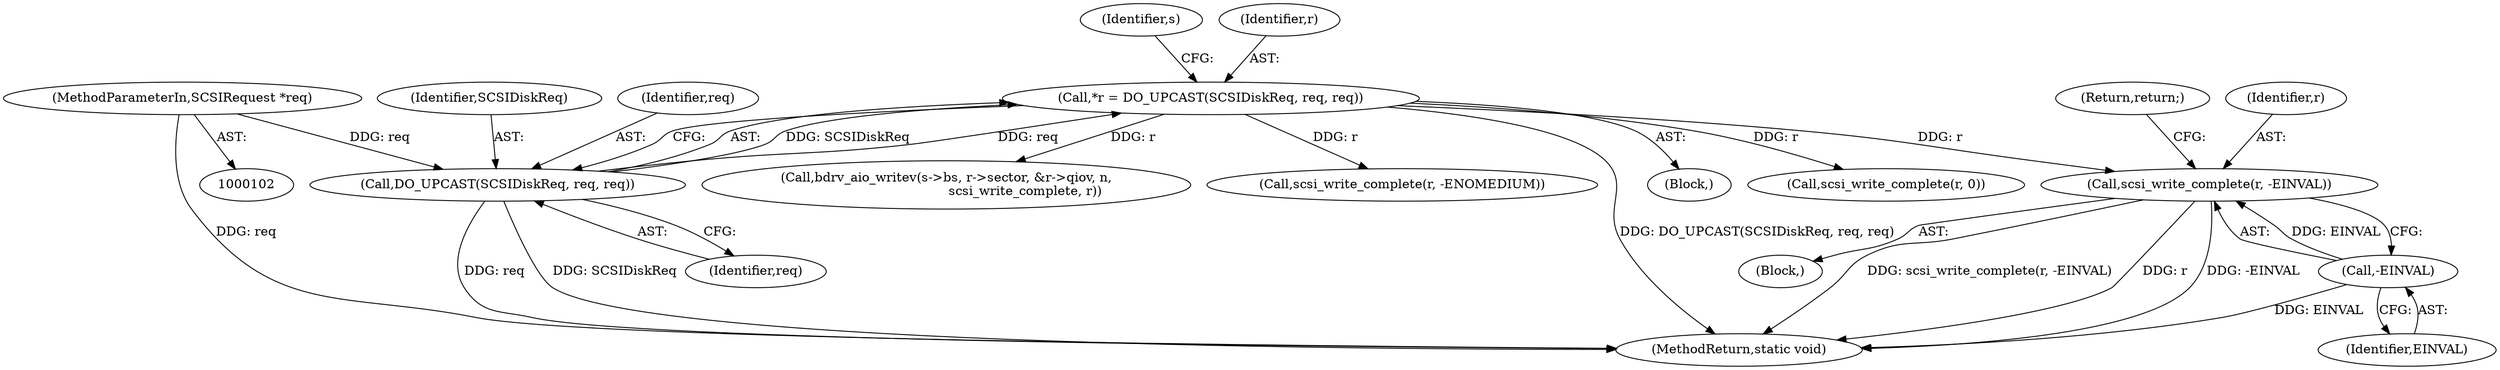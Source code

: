 digraph "0_qemu_103b40f51e4012b3b0ad20f615562a1806d7f49a_2@API" {
"1000145" [label="(Call,scsi_write_complete(r, -EINVAL))"];
"1000106" [label="(Call,*r = DO_UPCAST(SCSIDiskReq, req, req))"];
"1000108" [label="(Call,DO_UPCAST(SCSIDiskReq, req, req))"];
"1000103" [label="(MethodParameterIn,SCSIRequest *req)"];
"1000147" [label="(Call,-EINVAL)"];
"1000109" [label="(Identifier,SCSIDiskReq)"];
"1000108" [label="(Call,DO_UPCAST(SCSIDiskReq, req, req))"];
"1000114" [label="(Identifier,s)"];
"1000111" [label="(Identifier,req)"];
"1000145" [label="(Call,scsi_write_complete(r, -EINVAL))"];
"1000104" [label="(Block,)"];
"1000106" [label="(Call,*r = DO_UPCAST(SCSIDiskReq, req, req))"];
"1000218" [label="(Call,scsi_write_complete(r, 0))"];
"1000110" [label="(Identifier,req)"];
"1000146" [label="(Identifier,r)"];
"1000221" [label="(MethodReturn,static void)"];
"1000189" [label="(Call,bdrv_aio_writev(s->bs, r->sector, &r->qiov, n,\n                                       scsi_write_complete, r))"];
"1000103" [label="(MethodParameterIn,SCSIRequest *req)"];
"1000148" [label="(Identifier,EINVAL)"];
"1000149" [label="(Return,return;)"];
"1000167" [label="(Call,scsi_write_complete(r, -ENOMEDIUM))"];
"1000142" [label="(Block,)"];
"1000147" [label="(Call,-EINVAL)"];
"1000107" [label="(Identifier,r)"];
"1000145" -> "1000142"  [label="AST: "];
"1000145" -> "1000147"  [label="CFG: "];
"1000146" -> "1000145"  [label="AST: "];
"1000147" -> "1000145"  [label="AST: "];
"1000149" -> "1000145"  [label="CFG: "];
"1000145" -> "1000221"  [label="DDG: scsi_write_complete(r, -EINVAL)"];
"1000145" -> "1000221"  [label="DDG: r"];
"1000145" -> "1000221"  [label="DDG: -EINVAL"];
"1000106" -> "1000145"  [label="DDG: r"];
"1000147" -> "1000145"  [label="DDG: EINVAL"];
"1000106" -> "1000104"  [label="AST: "];
"1000106" -> "1000108"  [label="CFG: "];
"1000107" -> "1000106"  [label="AST: "];
"1000108" -> "1000106"  [label="AST: "];
"1000114" -> "1000106"  [label="CFG: "];
"1000106" -> "1000221"  [label="DDG: DO_UPCAST(SCSIDiskReq, req, req)"];
"1000108" -> "1000106"  [label="DDG: SCSIDiskReq"];
"1000108" -> "1000106"  [label="DDG: req"];
"1000106" -> "1000167"  [label="DDG: r"];
"1000106" -> "1000189"  [label="DDG: r"];
"1000106" -> "1000218"  [label="DDG: r"];
"1000108" -> "1000111"  [label="CFG: "];
"1000109" -> "1000108"  [label="AST: "];
"1000110" -> "1000108"  [label="AST: "];
"1000111" -> "1000108"  [label="AST: "];
"1000108" -> "1000221"  [label="DDG: req"];
"1000108" -> "1000221"  [label="DDG: SCSIDiskReq"];
"1000103" -> "1000108"  [label="DDG: req"];
"1000103" -> "1000102"  [label="AST: "];
"1000103" -> "1000221"  [label="DDG: req"];
"1000147" -> "1000148"  [label="CFG: "];
"1000148" -> "1000147"  [label="AST: "];
"1000147" -> "1000221"  [label="DDG: EINVAL"];
}
